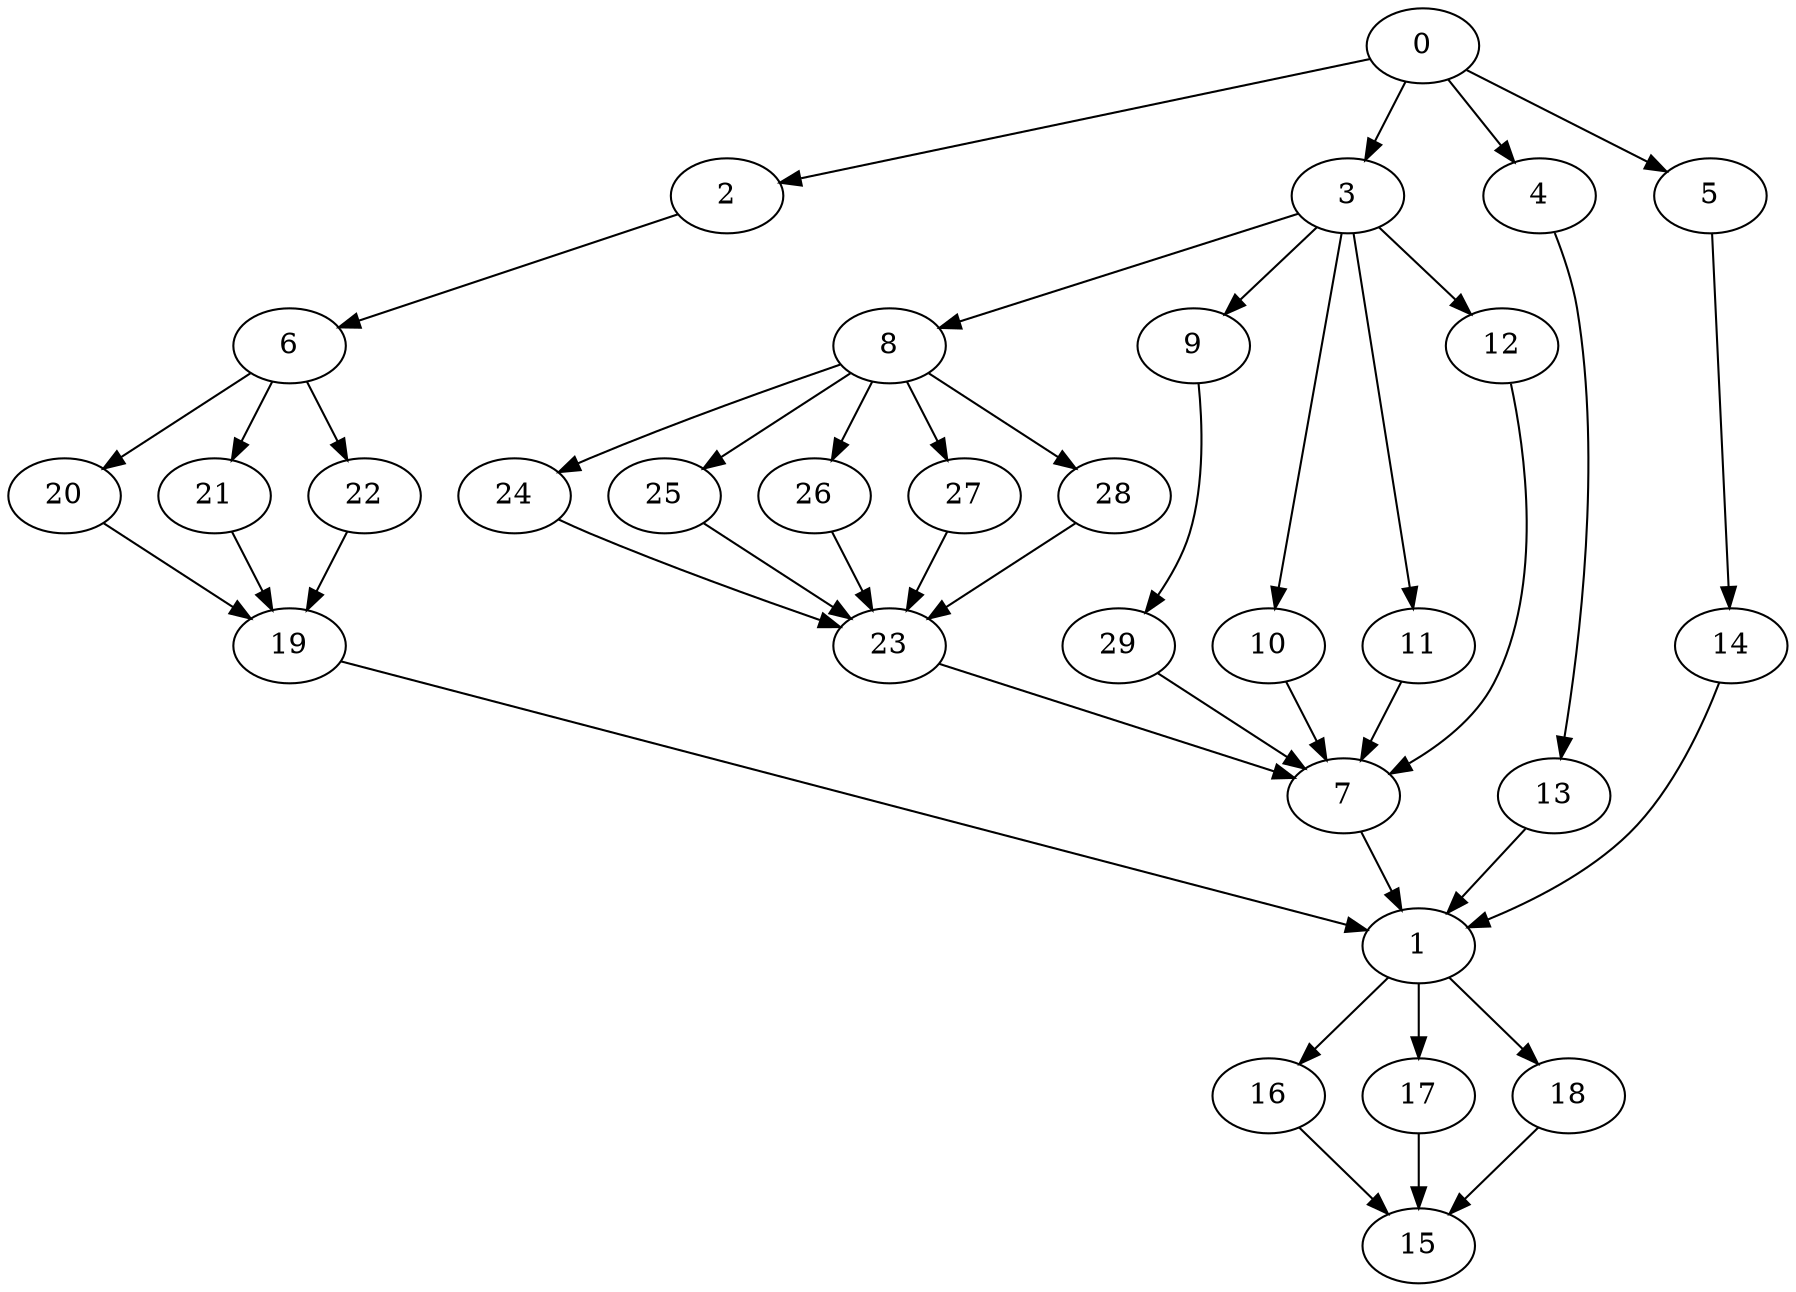 digraph "SeriesParallel-MaxBf-5_Nodes_30_CCR_0.10_WeightType_Random" {
	0	 [Weight=79];
	2	 [Weight=48];
	0 -> 2	 [Weight=6];
	3	 [Weight=48];
	0 -> 3	 [Weight=5];
	4	 [Weight=111];
	0 -> 4	 [Weight=6];
	5	 [Weight=127];
	0 -> 5	 [Weight=9];
	1	 [Weight=111];
	16	 [Weight=111];
	1 -> 16	 [Weight=8];
	17	 [Weight=79];
	1 -> 17	 [Weight=9];
	18	 [Weight=64];
	1 -> 18	 [Weight=9];
	6	 [Weight=95];
	2 -> 6	 [Weight=8];
	8	 [Weight=143];
	3 -> 8	 [Weight=4];
	9	 [Weight=127];
	3 -> 9	 [Weight=7];
	10	 [Weight=111];
	3 -> 10	 [Weight=5];
	11	 [Weight=48];
	3 -> 11	 [Weight=2];
	12	 [Weight=32];
	3 -> 12	 [Weight=4];
	13	 [Weight=48];
	4 -> 13	 [Weight=5];
	14	 [Weight=64];
	5 -> 14	 [Weight=2];
	20	 [Weight=48];
	6 -> 20	 [Weight=8];
	21	 [Weight=32];
	6 -> 21	 [Weight=7];
	22	 [Weight=64];
	6 -> 22	 [Weight=7];
	7	 [Weight=143];
	7 -> 1	 [Weight=2];
	24	 [Weight=95];
	8 -> 24	 [Weight=5];
	25	 [Weight=48];
	8 -> 25	 [Weight=3];
	26	 [Weight=127];
	8 -> 26	 [Weight=4];
	27	 [Weight=111];
	8 -> 27	 [Weight=10];
	28	 [Weight=32];
	8 -> 28	 [Weight=3];
	29	 [Weight=127];
	9 -> 29	 [Weight=7];
	10 -> 7	 [Weight=2];
	11 -> 7	 [Weight=9];
	12 -> 7	 [Weight=5];
	13 -> 1	 [Weight=2];
	14 -> 1	 [Weight=2];
	15	 [Weight=111];
	16 -> 15	 [Weight=10];
	17 -> 15	 [Weight=2];
	18 -> 15	 [Weight=6];
	19	 [Weight=79];
	19 -> 1	 [Weight=5];
	20 -> 19	 [Weight=9];
	21 -> 19	 [Weight=8];
	22 -> 19	 [Weight=4];
	23	 [Weight=127];
	23 -> 7	 [Weight=6];
	24 -> 23	 [Weight=7];
	25 -> 23	 [Weight=8];
	26 -> 23	 [Weight=10];
	27 -> 23	 [Weight=5];
	28 -> 23	 [Weight=9];
	29 -> 7	 [Weight=5];
}
